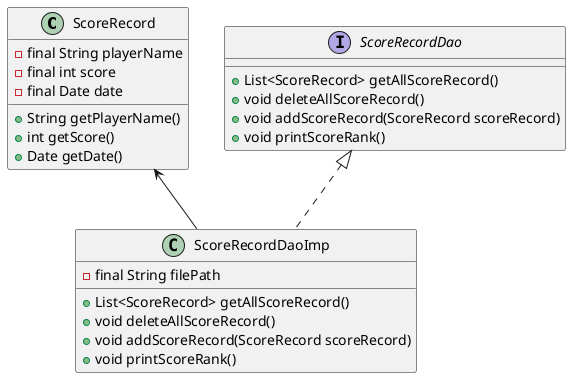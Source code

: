 @startuml
'https://plantuml.com/class-diagram
class ScoreRecord{
    - final String playerName
    - final int score
    - final Date date
    + String getPlayerName()
    + int getScore()
    + Date getDate()
}

interface ScoreRecordDao{
    + List<ScoreRecord> getAllScoreRecord()
    + void deleteAllScoreRecord()
    + void addScoreRecord(ScoreRecord scoreRecord)
    + void printScoreRank()
}
class ScoreRecordDaoImp{
    - final String filePath
    + List<ScoreRecord> getAllScoreRecord()
    + void deleteAllScoreRecord()
    + void addScoreRecord(ScoreRecord scoreRecord)
    + void printScoreRank()
}

ScoreRecordDao <|.. ScoreRecordDaoImp
ScoreRecord <-- ScoreRecordDaoImp

@enduml